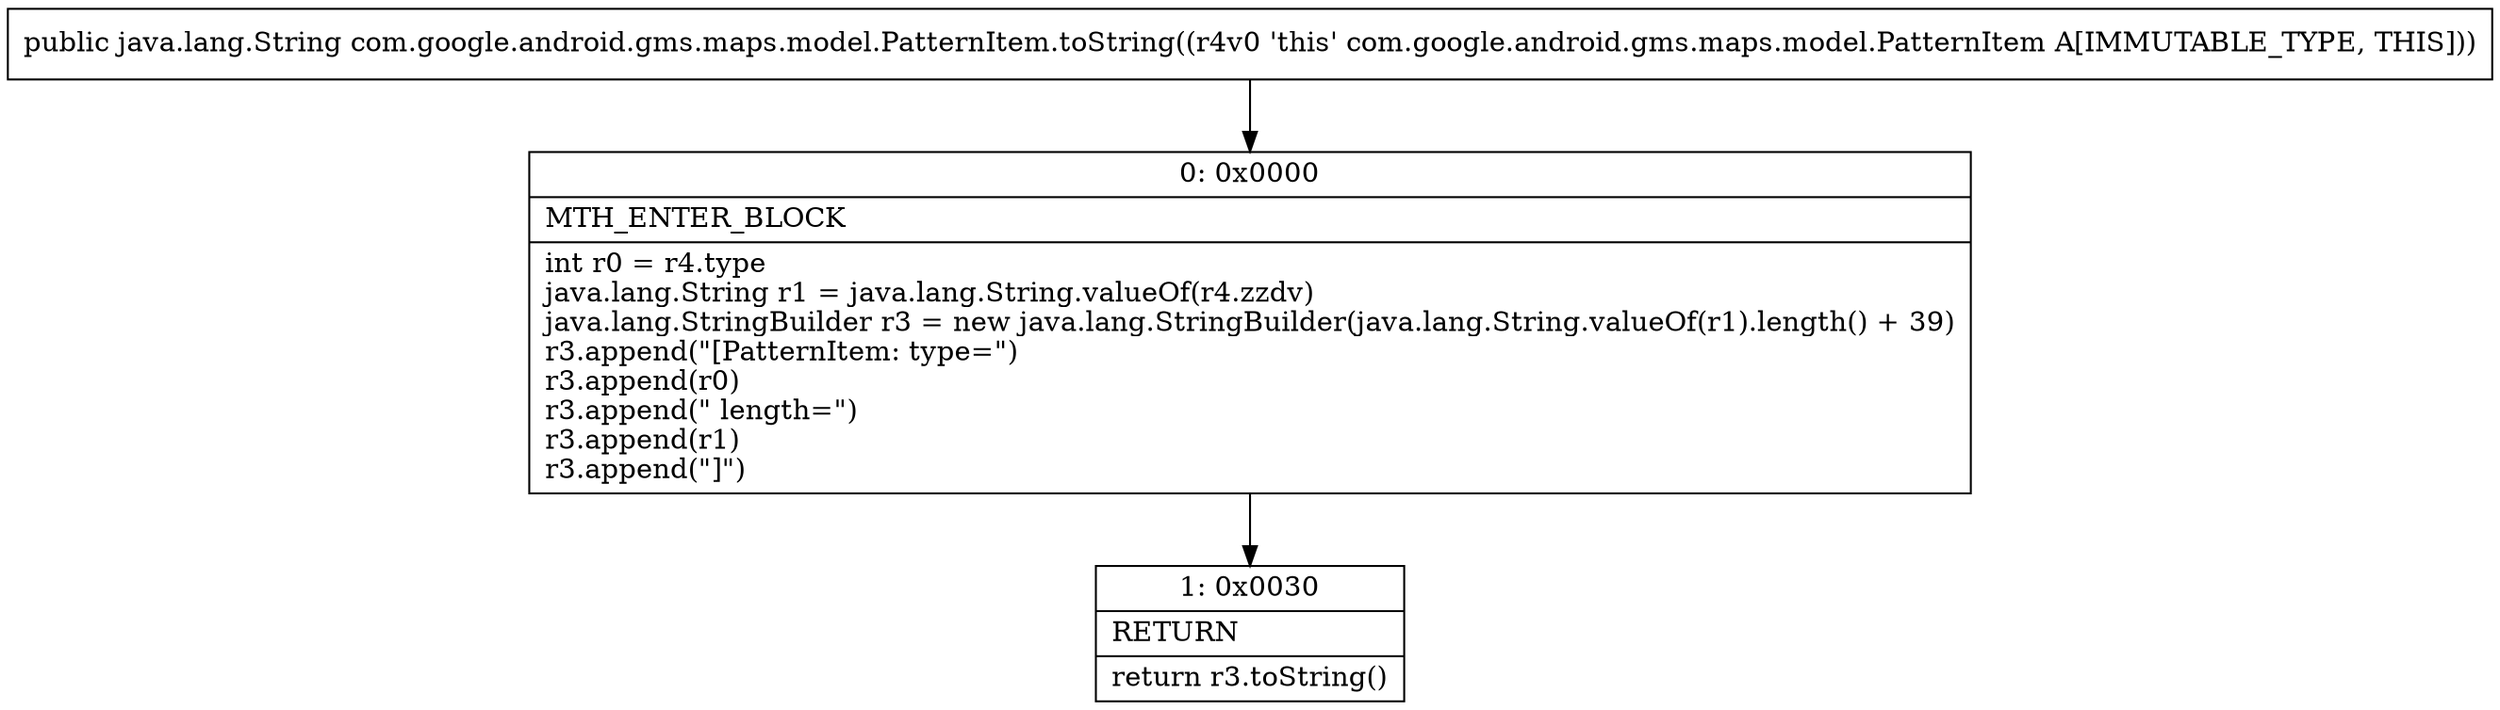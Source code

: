 digraph "CFG forcom.google.android.gms.maps.model.PatternItem.toString()Ljava\/lang\/String;" {
Node_0 [shape=record,label="{0\:\ 0x0000|MTH_ENTER_BLOCK\l|int r0 = r4.type\ljava.lang.String r1 = java.lang.String.valueOf(r4.zzdv)\ljava.lang.StringBuilder r3 = new java.lang.StringBuilder(java.lang.String.valueOf(r1).length() + 39)\lr3.append(\"[PatternItem: type=\")\lr3.append(r0)\lr3.append(\" length=\")\lr3.append(r1)\lr3.append(\"]\")\l}"];
Node_1 [shape=record,label="{1\:\ 0x0030|RETURN\l|return r3.toString()\l}"];
MethodNode[shape=record,label="{public java.lang.String com.google.android.gms.maps.model.PatternItem.toString((r4v0 'this' com.google.android.gms.maps.model.PatternItem A[IMMUTABLE_TYPE, THIS])) }"];
MethodNode -> Node_0;
Node_0 -> Node_1;
}

